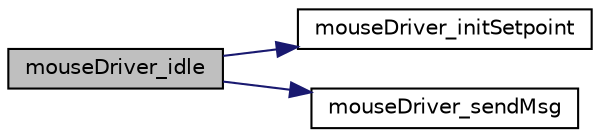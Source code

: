 digraph "mouseDriver_idle"
{
 // LATEX_PDF_SIZE
  edge [fontname="Helvetica",fontsize="10",labelfontname="Helvetica",labelfontsize="10"];
  node [fontname="Helvetica",fontsize="10",shape=record];
  rankdir="LR";
  Node1 [label="mouseDriver_idle",height=0.2,width=0.4,color="black", fillcolor="grey75", style="filled", fontcolor="black",tooltip=" "];
  Node1 -> Node2 [color="midnightblue",fontsize="10",style="solid",fontname="Helvetica"];
  Node2 [label="mouseDriver_initSetpoint",height=0.2,width=0.4,color="black", fillcolor="white", style="filled",URL="$dc/d73/mouse_driver_8c.html#a78891a5c0a9ff59e8de3479cef3dd708",tooltip=" "];
  Node1 -> Node3 [color="midnightblue",fontsize="10",style="solid",fontname="Helvetica"];
  Node3 [label="mouseDriver_sendMsg",height=0.2,width=0.4,color="black", fillcolor="white", style="filled",URL="$dc/d73/mouse_driver_8c.html#a0c549479547ef441f7424ffcbe47de95",tooltip=" "];
}
